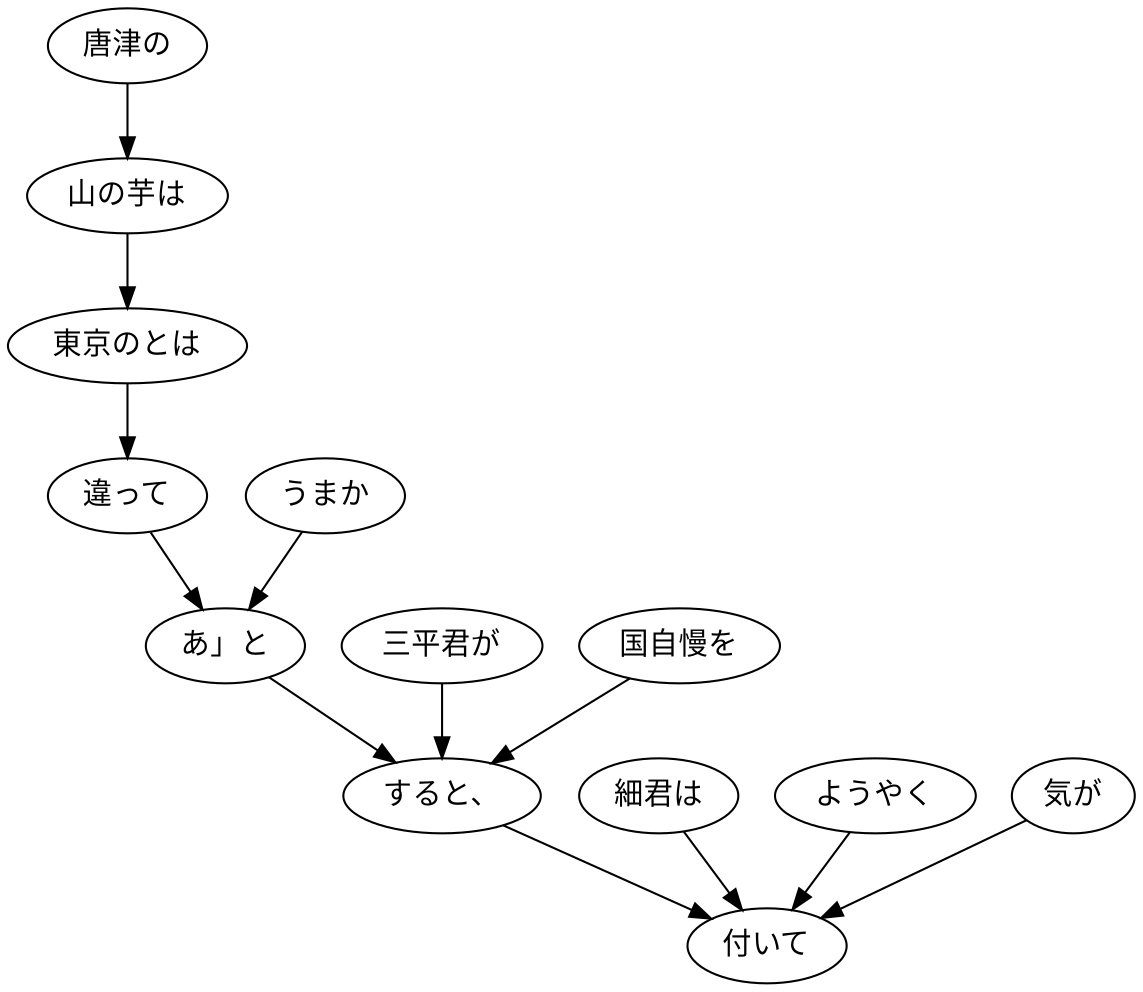 digraph graph2988 {
	node0 [label="唐津の"];
	node1 [label="山の芋は"];
	node2 [label="東京のとは"];
	node3 [label="違って"];
	node4 [label="うまか"];
	node5 [label="あ」と"];
	node6 [label="三平君が"];
	node7 [label="国自慢を"];
	node8 [label="すると、"];
	node9 [label="細君は"];
	node10 [label="ようやく"];
	node11 [label="気が"];
	node12 [label="付いて"];
	node0 -> node1;
	node1 -> node2;
	node2 -> node3;
	node3 -> node5;
	node4 -> node5;
	node5 -> node8;
	node6 -> node8;
	node7 -> node8;
	node8 -> node12;
	node9 -> node12;
	node10 -> node12;
	node11 -> node12;
}
